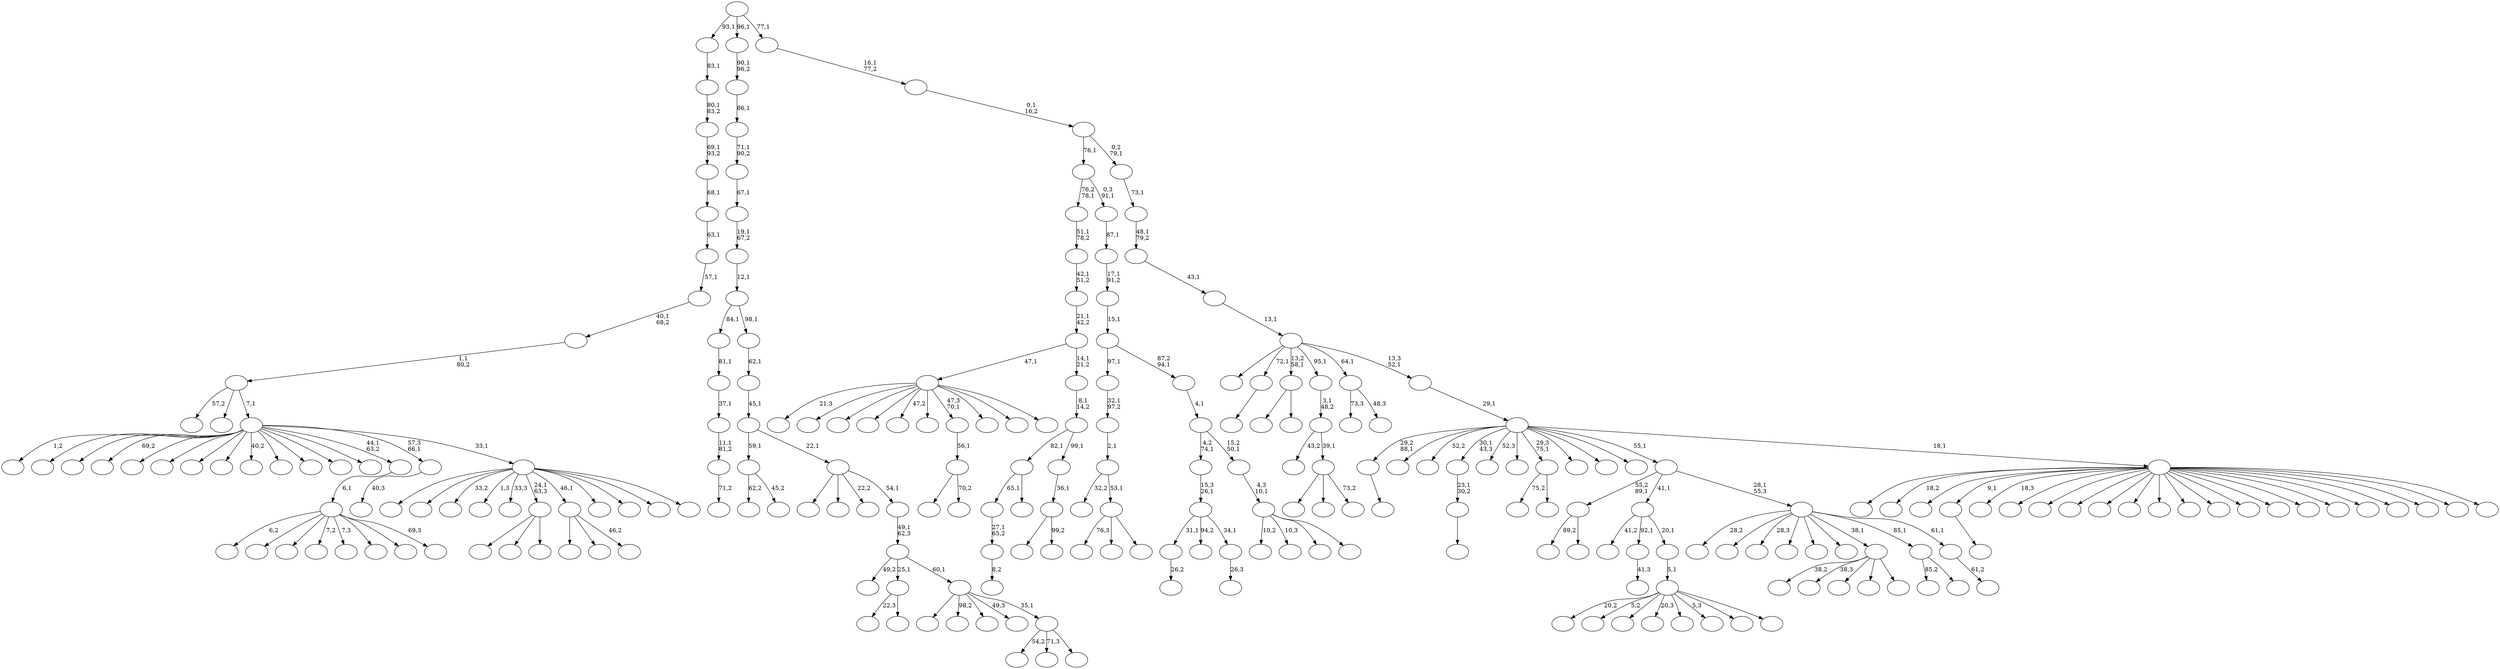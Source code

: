 digraph T {
	250 [label=""]
	249 [label=""]
	248 [label=""]
	247 [label=""]
	246 [label=""]
	245 [label=""]
	244 [label=""]
	243 [label=""]
	242 [label=""]
	241 [label=""]
	240 [label=""]
	239 [label=""]
	238 [label=""]
	237 [label=""]
	236 [label=""]
	235 [label=""]
	234 [label=""]
	233 [label=""]
	232 [label=""]
	231 [label=""]
	230 [label=""]
	229 [label=""]
	228 [label=""]
	227 [label=""]
	226 [label=""]
	225 [label=""]
	224 [label=""]
	223 [label=""]
	222 [label=""]
	221 [label=""]
	220 [label=""]
	219 [label=""]
	218 [label=""]
	217 [label=""]
	216 [label=""]
	215 [label=""]
	214 [label=""]
	213 [label=""]
	212 [label=""]
	211 [label=""]
	210 [label=""]
	209 [label=""]
	208 [label=""]
	207 [label=""]
	206 [label=""]
	205 [label=""]
	204 [label=""]
	203 [label=""]
	202 [label=""]
	201 [label=""]
	200 [label=""]
	199 [label=""]
	198 [label=""]
	197 [label=""]
	196 [label=""]
	195 [label=""]
	194 [label=""]
	193 [label=""]
	192 [label=""]
	191 [label=""]
	190 [label=""]
	189 [label=""]
	188 [label=""]
	187 [label=""]
	186 [label=""]
	185 [label=""]
	184 [label=""]
	183 [label=""]
	182 [label=""]
	181 [label=""]
	180 [label=""]
	179 [label=""]
	178 [label=""]
	177 [label=""]
	176 [label=""]
	175 [label=""]
	174 [label=""]
	173 [label=""]
	172 [label=""]
	171 [label=""]
	170 [label=""]
	169 [label=""]
	168 [label=""]
	167 [label=""]
	166 [label=""]
	165 [label=""]
	164 [label=""]
	163 [label=""]
	162 [label=""]
	161 [label=""]
	160 [label=""]
	159 [label=""]
	158 [label=""]
	157 [label=""]
	156 [label=""]
	155 [label=""]
	154 [label=""]
	153 [label=""]
	152 [label=""]
	151 [label=""]
	150 [label=""]
	149 [label=""]
	148 [label=""]
	147 [label=""]
	146 [label=""]
	145 [label=""]
	144 [label=""]
	143 [label=""]
	142 [label=""]
	141 [label=""]
	140 [label=""]
	139 [label=""]
	138 [label=""]
	137 [label=""]
	136 [label=""]
	135 [label=""]
	134 [label=""]
	133 [label=""]
	132 [label=""]
	131 [label=""]
	130 [label=""]
	129 [label=""]
	128 [label=""]
	127 [label=""]
	126 [label=""]
	125 [label=""]
	124 [label=""]
	123 [label=""]
	122 [label=""]
	121 [label=""]
	120 [label=""]
	119 [label=""]
	118 [label=""]
	117 [label=""]
	116 [label=""]
	115 [label=""]
	114 [label=""]
	113 [label=""]
	112 [label=""]
	111 [label=""]
	110 [label=""]
	109 [label=""]
	108 [label=""]
	107 [label=""]
	106 [label=""]
	105 [label=""]
	104 [label=""]
	103 [label=""]
	102 [label=""]
	101 [label=""]
	100 [label=""]
	99 [label=""]
	98 [label=""]
	97 [label=""]
	96 [label=""]
	95 [label=""]
	94 [label=""]
	93 [label=""]
	92 [label=""]
	91 [label=""]
	90 [label=""]
	89 [label=""]
	88 [label=""]
	87 [label=""]
	86 [label=""]
	85 [label=""]
	84 [label=""]
	83 [label=""]
	82 [label=""]
	81 [label=""]
	80 [label=""]
	79 [label=""]
	78 [label=""]
	77 [label=""]
	76 [label=""]
	75 [label=""]
	74 [label=""]
	73 [label=""]
	72 [label=""]
	71 [label=""]
	70 [label=""]
	69 [label=""]
	68 [label=""]
	67 [label=""]
	66 [label=""]
	65 [label=""]
	64 [label=""]
	63 [label=""]
	62 [label=""]
	61 [label=""]
	60 [label=""]
	59 [label=""]
	58 [label=""]
	57 [label=""]
	56 [label=""]
	55 [label=""]
	54 [label=""]
	53 [label=""]
	52 [label=""]
	51 [label=""]
	50 [label=""]
	49 [label=""]
	48 [label=""]
	47 [label=""]
	46 [label=""]
	45 [label=""]
	44 [label=""]
	43 [label=""]
	42 [label=""]
	41 [label=""]
	40 [label=""]
	39 [label=""]
	38 [label=""]
	37 [label=""]
	36 [label=""]
	35 [label=""]
	34 [label=""]
	33 [label=""]
	32 [label=""]
	31 [label=""]
	30 [label=""]
	29 [label=""]
	28 [label=""]
	27 [label=""]
	26 [label=""]
	25 [label=""]
	24 [label=""]
	23 [label=""]
	22 [label=""]
	21 [label=""]
	20 [label=""]
	19 [label=""]
	18 [label=""]
	17 [label=""]
	16 [label=""]
	15 [label=""]
	14 [label=""]
	13 [label=""]
	12 [label=""]
	11 [label=""]
	10 [label=""]
	9 [label=""]
	8 [label=""]
	7 [label=""]
	6 [label=""]
	5 [label=""]
	4 [label=""]
	3 [label=""]
	2 [label=""]
	1 [label=""]
	0 [label=""]
	236 -> 237 [label=""]
	219 -> 220 [label=""]
	209 -> 210 [label="26,2"]
	202 -> 203 [label=""]
	195 -> 196 [label="8,2"]
	194 -> 195 [label="27,1\n65,2"]
	181 -> 194 [label="65,1"]
	181 -> 182 [label=""]
	167 -> 168 [label=""]
	166 -> 167 [label="23,1\n30,2"]
	163 -> 222 [label=""]
	163 -> 164 [label="70,2"]
	162 -> 163 [label="56,1"]
	139 -> 193 [label=""]
	139 -> 140 [label=""]
	135 -> 136 [label="41,3"]
	128 -> 229 [label=""]
	128 -> 192 [label=""]
	128 -> 129 [label="73,2"]
	127 -> 176 [label="43,2"]
	127 -> 128 [label="39,1"]
	126 -> 127 [label="3,1\n48,2"]
	122 -> 183 [label="75,2"]
	122 -> 123 [label=""]
	120 -> 121 [label="26,3"]
	119 -> 209 [label="31,1"]
	119 -> 169 [label="94,2"]
	119 -> 120 [label="34,1"]
	118 -> 119 [label="15,3\n26,1"]
	115 -> 241 [label="38,2"]
	115 -> 230 [label="38,3"]
	115 -> 204 [label=""]
	115 -> 144 [label=""]
	115 -> 116 [label=""]
	108 -> 177 [label="89,2"]
	108 -> 109 [label=""]
	105 -> 200 [label="85,2"]
	105 -> 106 [label=""]
	103 -> 159 [label=""]
	103 -> 143 [label=""]
	103 -> 104 [label=""]
	101 -> 152 [label="62,2"]
	101 -> 102 [label="45,2"]
	98 -> 189 [label="73,3"]
	98 -> 99 [label="48,3"]
	96 -> 226 [label="20,2"]
	96 -> 208 [label="5,2"]
	96 -> 199 [label=""]
	96 -> 190 [label="20,3"]
	96 -> 179 [label=""]
	96 -> 154 [label="5,3"]
	96 -> 107 [label=""]
	96 -> 97 [label=""]
	95 -> 96 [label="5,1"]
	94 -> 138 [label="41,2"]
	94 -> 135 [label="92,1"]
	94 -> 95 [label="20,1"]
	92 -> 247 [label="21,3"]
	92 -> 246 [label=""]
	92 -> 233 [label=""]
	92 -> 228 [label=""]
	92 -> 215 [label="47,2"]
	92 -> 185 [label=""]
	92 -> 162 [label="47,3\n70,1"]
	92 -> 156 [label=""]
	92 -> 117 [label=""]
	92 -> 93 [label=""]
	90 -> 214 [label=""]
	90 -> 157 [label=""]
	90 -> 91 [label="46,2"]
	86 -> 238 [label="76,3"]
	86 -> 145 [label=""]
	86 -> 87 [label=""]
	85 -> 207 [label="32,2"]
	85 -> 86 [label="53,1"]
	84 -> 85 [label="2,1"]
	83 -> 84 [label="32,1\n97,2"]
	81 -> 212 [label=""]
	81 -> 82 [label="99,2"]
	80 -> 81 [label="36,1"]
	79 -> 181 [label="82,1"]
	79 -> 80 [label="99,1"]
	78 -> 79 [label="8,1\n14,2"]
	77 -> 92 [label="47,1"]
	77 -> 78 [label="14,1\n21,2"]
	76 -> 77 [label="21,1\n42,2"]
	75 -> 76 [label="42,1\n51,2"]
	74 -> 75 [label="51,1\n78,2"]
	67 -> 68 [label="71,2"]
	66 -> 67 [label="11,1\n81,2"]
	65 -> 66 [label="37,1"]
	64 -> 65 [label="81,1"]
	62 -> 188 [label="22,3"]
	62 -> 63 [label=""]
	60 -> 173 [label="10,2"]
	60 -> 134 [label="10,3"]
	60 -> 132 [label=""]
	60 -> 61 [label=""]
	59 -> 60 [label="4,3\n10,1"]
	58 -> 118 [label="4,2\n74,1"]
	58 -> 59 [label="15,2\n50,1"]
	57 -> 58 [label="4,1"]
	56 -> 83 [label="97,1"]
	56 -> 57 [label="87,2\n94,1"]
	55 -> 56 [label="15,1"]
	54 -> 55 [label="17,1\n91,2"]
	53 -> 54 [label="87,1"]
	52 -> 74 [label="76,2\n78,1"]
	52 -> 53 [label="0,3\n91,1"]
	50 -> 51 [label="61,2"]
	49 -> 249 [label="28,2"]
	49 -> 234 [label=""]
	49 -> 216 [label="28,3"]
	49 -> 201 [label=""]
	49 -> 161 [label=""]
	49 -> 137 [label=""]
	49 -> 115 [label="38,1"]
	49 -> 105 [label="85,1"]
	49 -> 50 [label="61,1"]
	48 -> 108 [label="55,2\n89,1"]
	48 -> 94 [label="41,1"]
	48 -> 49 [label="28,1\n55,3"]
	45 -> 240 [label="6,2"]
	45 -> 235 [label=""]
	45 -> 218 [label=""]
	45 -> 197 [label="7,2"]
	45 -> 170 [label="7,3"]
	45 -> 165 [label=""]
	45 -> 72 [label=""]
	45 -> 46 [label="69,3"]
	44 -> 45 [label="6,1"]
	42 -> 43 [label="40,3"]
	39 -> 245 [label=""]
	39 -> 224 [label=""]
	39 -> 223 [label="33,2"]
	39 -> 153 [label="1,3"]
	39 -> 142 [label="33,3"]
	39 -> 103 [label="24,1\n63,3"]
	39 -> 90 [label="46,1"]
	39 -> 89 [label=""]
	39 -> 47 [label=""]
	39 -> 41 [label=""]
	39 -> 40 [label=""]
	38 -> 242 [label="1,2"]
	38 -> 239 [label=""]
	38 -> 205 [label=""]
	38 -> 191 [label="69,2"]
	38 -> 184 [label=""]
	38 -> 180 [label=""]
	38 -> 172 [label=""]
	38 -> 150 [label=""]
	38 -> 149 [label="40,2"]
	38 -> 146 [label=""]
	38 -> 141 [label=""]
	38 -> 112 [label=""]
	38 -> 88 [label=""]
	38 -> 44 [label="44,1\n63,2"]
	38 -> 42 [label="57,3\n66,1"]
	38 -> 39 [label="33,1"]
	37 -> 174 [label="57,2"]
	37 -> 147 [label=""]
	37 -> 38 [label="7,1"]
	36 -> 37 [label="1,1\n80,2"]
	35 -> 36 [label="40,1\n68,2"]
	34 -> 35 [label="57,1"]
	33 -> 34 [label="63,1"]
	32 -> 33 [label="68,1"]
	31 -> 32 [label="69,1\n93,2"]
	30 -> 31 [label="80,1\n83,2"]
	29 -> 30 [label="83,1"]
	27 -> 250 [label="54,2"]
	27 -> 100 [label="71,3"]
	27 -> 28 [label=""]
	26 -> 175 [label=""]
	26 -> 155 [label="98,2"]
	26 -> 124 [label=""]
	26 -> 70 [label="49,3"]
	26 -> 27 [label="35,1"]
	25 -> 232 [label="49,2"]
	25 -> 62 [label="25,1"]
	25 -> 26 [label="60,1"]
	24 -> 25 [label="49,1\n62,3"]
	23 -> 130 [label=""]
	23 -> 73 [label=""]
	23 -> 71 [label="22,2"]
	23 -> 24 [label="54,1"]
	22 -> 101 [label="59,1"]
	22 -> 23 [label="22,1"]
	21 -> 22 [label="45,1"]
	20 -> 21 [label="62,1"]
	19 -> 64 [label="84,1"]
	19 -> 20 [label="98,1"]
	18 -> 19 [label="12,1"]
	17 -> 18 [label="19,1\n67,2"]
	16 -> 17 [label="67,1"]
	15 -> 16 [label="71,1\n90,2"]
	14 -> 15 [label="86,1"]
	13 -> 14 [label="90,1\n96,2"]
	11 -> 248 [label=""]
	11 -> 244 [label="18,2"]
	11 -> 243 [label=""]
	11 -> 236 [label="9,1"]
	11 -> 231 [label="18,3"]
	11 -> 227 [label=""]
	11 -> 225 [label=""]
	11 -> 221 [label=""]
	11 -> 217 [label=""]
	11 -> 206 [label=""]
	11 -> 198 [label=""]
	11 -> 186 [label=""]
	11 -> 178 [label=""]
	11 -> 171 [label=""]
	11 -> 160 [label=""]
	11 -> 158 [label=""]
	11 -> 151 [label=""]
	11 -> 133 [label=""]
	11 -> 131 [label=""]
	11 -> 114 [label=""]
	11 -> 113 [label=""]
	11 -> 12 [label=""]
	10 -> 219 [label="29,2\n88,1"]
	10 -> 211 [label=""]
	10 -> 187 [label="52,2"]
	10 -> 166 [label="30,1\n43,3"]
	10 -> 148 [label="52,3"]
	10 -> 125 [label=""]
	10 -> 122 [label="29,3\n75,1"]
	10 -> 111 [label=""]
	10 -> 110 [label=""]
	10 -> 69 [label=""]
	10 -> 48 [label="55,1"]
	10 -> 11 [label="18,1"]
	9 -> 10 [label="29,1"]
	8 -> 213 [label=""]
	8 -> 202 [label="72,1"]
	8 -> 139 [label="13,2\n58,1"]
	8 -> 126 [label="95,1"]
	8 -> 98 [label="64,1"]
	8 -> 9 [label="13,3\n52,1"]
	7 -> 8 [label="13,1"]
	6 -> 7 [label="43,1"]
	5 -> 6 [label="48,1\n79,2"]
	4 -> 5 [label="73,1"]
	3 -> 52 [label="76,1"]
	3 -> 4 [label="0,2\n79,1"]
	2 -> 3 [label="0,1\n16,2"]
	1 -> 2 [label="16,1\n77,2"]
	0 -> 29 [label="93,1"]
	0 -> 13 [label="96,1"]
	0 -> 1 [label="77,1"]
}
